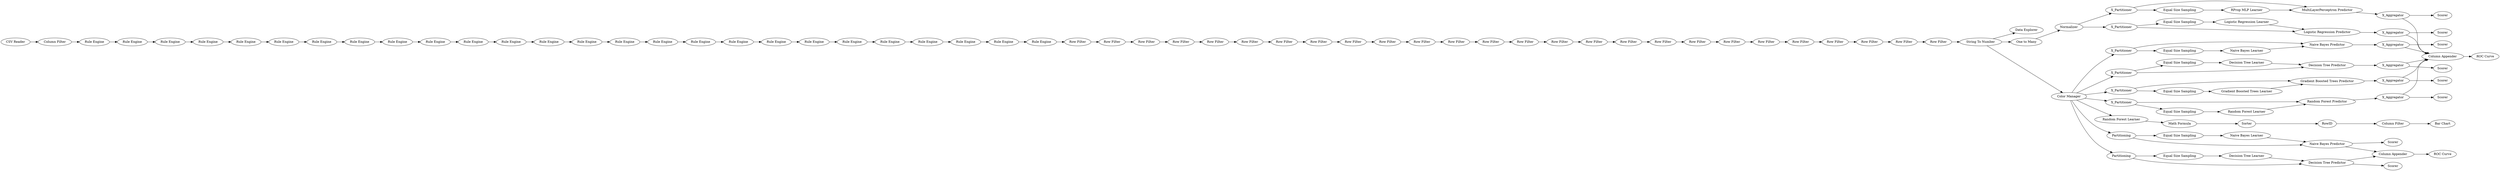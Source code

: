 digraph {
	"-8665525562931822100_44" [label="Rule Engine"]
	"4333310791055315120_100" [label="ROC Curve"]
	"3580190645524323910_82" [label="Decision Tree Predictor"]
	"-8665525562931822100_57" [label="Rule Engine"]
	"3330165309048847568_15" [label=RowID]
	"6842095748550205077_20" [label="Gradient Boosted Trees Learner"]
	"-6273014686983903142_133" [label="Equal Size Sampling"]
	"-1851609678538698813_84" [label=Partitioning]
	"298764009999311832_32" [label="MultiLayerPerceptron Predictor"]
	"3620595828016905677_41" [label="Row Filter"]
	"4129308324561084324_16" [label="Random Forest Learner"]
	"8601504963532938316_113" [label="Logistic Regression Learner"]
	"-8665525562931822100_45" [label="Rule Engine"]
	"-8665525562931822100_53" [label="Rule Engine"]
	"-6029574928509340696_81" [label="Decision Tree Learner"]
	"-6029574928509340696_82" [label="Decision Tree Predictor"]
	"6842095748550205077_21" [label="Gradient Boosted Trees Predictor"]
	"8601504963532938316_117" [label=X_Partitioner]
	"4129308324561084324_19" [label=X_Aggregator]
	"3620595828016905677_47" [label="Row Filter"]
	"3330165309048847568_14" [label="Column Filter"]
	"-8665525562931822100_58" [label="Rule Engine"]
	"4333310791055315120_55" [label="Data Explorer"]
	"6842095748550205077_127" [label=Scorer]
	"4129308324561084324_17" [label="Random Forest Predictor"]
	"8601504963532938316_112" [label=X_Aggregator]
	"3620595828016905677_49" [label="Row Filter"]
	"-8665525562931822100_37" [label="Rule Engine"]
	"3330165309048847568_10" [label="Math Formula"]
	"3330165309048847568_11" [label=Sorter]
	"4333310791055315120_27" [label="CSV Reader"]
	"3620595828016905677_52" [label="Row Filter"]
	"3620595828016905677_37" [label="Row Filter"]
	"4129308324561084324_18" [label=X_Partitioner]
	"8601504963532938316_115" [label=Scorer]
	"-6273014686983903142_88" [label="Naive Bayes Predictor"]
	"-8665525562931822100_36" [label="Rule Engine"]
	"-8665525562931822100_56" [label="Rule Engine"]
	"298764009999311832_28" [label=X_Aggregator]
	"3330165309048847568_6" [label="Random Forest Learner"]
	"-8665525562931822100_40" [label="Rule Engine"]
	"3620595828016905677_54" [label="Row Filter"]
	"3620595828016905677_36" [label="Row Filter"]
	"3620595828016905677_44" [label="Row Filter"]
	"-8665525562931822100_52" [label="Rule Engine"]
	"-6029574928509340696_83" [label=Scorer]
	"-8665525562931822100_55" [label="Rule Engine"]
	"-8665525562931822100_49" [label="Rule Engine"]
	"-6029574928509340696_133" [label=X_Aggregator]
	"8601504963532938316_116" [label="Equal Size Sampling"]
	"4333310791055315120_56" [label="String To Number"]
	"3580190645524323910_80" [label=Partitioning]
	"4333310791055315120_128" [label=Normalizer]
	"298764009999311832_25" [label=Scorer]
	"-8665525562931822100_34" [label="Rule Engine"]
	"3620595828016905677_42" [label="Row Filter"]
	"3620595828016905677_45" [label="Row Filter"]
	"4333310791055315120_23" [label="Color Manager"]
	"-8665525562931822100_31" [label="Rule Engine"]
	"3620595828016905677_50" [label="Row Filter"]
	"6842095748550205077_37" [label="Equal Size Sampling"]
	"-8665525562931822100_38" [label="Rule Engine"]
	"3620595828016905677_31" [label="Row Filter"]
	"-6029574928509340696_132" [label=X_Partitioner]
	"3620595828016905677_39" [label="Row Filter"]
	"3620595828016905677_46" [label="Row Filter"]
	"3620595828016905677_40" [label="Row Filter"]
	"-1851609678538698813_89" [label=Scorer]
	"-8665525562931822100_47" [label="Rule Engine"]
	"3580190645524323910_83" [label=Scorer]
	"3620595828016905677_30" [label="Row Filter"]
	"6842095748550205077_19" [label=X_Aggregator]
	"3620595828016905677_33" [label="Row Filter"]
	"6842095748550205077_18" [label=X_Partitioner]
	"4333310791055315120_102" [label="Column Appender"]
	"3620595828016905677_43" [label="Row Filter"]
	"3580190645524323910_81" [label="Decision Tree Learner"]
	"-1851609678538698813_87" [label="Naive Bayes Learner"]
	"3620595828016905677_48" [label="Row Filter"]
	"-8665525562931822100_59" [label="Rule Engine"]
	"-8665525562931822100_39" [label="Rule Engine"]
	"3620595828016905677_38" [label="Row Filter"]
	"-8665525562931822100_54" [label="Rule Engine"]
	"3620595828016905677_35" [label="Row Filter"]
	"3330165309048847568_12" [label="Bar Chart"]
	"-6273014686983903142_87" [label="Naive Bayes Learner"]
	"-8665525562931822100_48" [label="Rule Engine"]
	"298764009999311832_29" [label=X_Partitioner]
	"-6273014686983903142_134" [label=X_Partitioner]
	"-1851609678538698813_133" [label="Equal Size Sampling"]
	"4129308324561084324_37" [label="Equal Size Sampling"]
	"4333310791055315120_118" [label="One to Many"]
	"298764009999311832_26" [label="Equal Size Sampling"]
	"3620595828016905677_53" [label="Row Filter"]
	"3580190645524323910_131" [label="Equal Size Sampling"]
	"3620595828016905677_29" [label="Row Filter"]
	"4333310791055315120_13" [label="Column Filter"]
	"-8665525562931822100_28" [label="Rule Engine"]
	"298764009999311832_33" [label="RProp MLP Learner"]
	"4129308324561084324_126" [label=Scorer]
	"-8665525562931822100_50" [label="Rule Engine"]
	"-1851609678538698813_88" [label="Naive Bayes Predictor"]
	"-8665525562931822100_33" [label="Rule Engine"]
	"-6273014686983903142_89" [label=Scorer]
	"-8665525562931822100_46" [label="Rule Engine"]
	"4333310791055315120_93" [label="ROC Curve"]
	"3620595828016905677_51" [label="Row Filter"]
	"8601504963532938316_114" [label="Logistic Regression Predictor"]
	"-6029574928509340696_131" [label="Equal Size Sampling"]
	"4333310791055315120_94" [label="Column Appender"]
	"-8665525562931822100_32" [label="Rule Engine"]
	"-8665525562931822100_51" [label="Rule Engine"]
	"-6273014686983903142_135" [label=X_Aggregator]
	"3620595828016905677_34" [label="Row Filter"]
	"3620595828016905677_32" [label="Row Filter"]
	"298764009999311832_28" -> "4333310791055315120_102"
	"3620595828016905677_42" -> "3620595828016905677_44"
	"3620595828016905677_38" -> "3620595828016905677_37"
	"4333310791055315120_23" -> "3580190645524323910_80"
	"-8665525562931822100_59" -> "3620595828016905677_29"
	"3620595828016905677_32" -> "3620595828016905677_33"
	"4333310791055315120_56" -> "4333310791055315120_23"
	"3620595828016905677_45" -> "3620595828016905677_48"
	"4333310791055315120_56" -> "4333310791055315120_118"
	"-8665525562931822100_58" -> "-8665525562931822100_49"
	"3620595828016905677_54" -> "4333310791055315120_56"
	"-6029574928509340696_82" -> "-6029574928509340696_133"
	"4333310791055315120_23" -> "3330165309048847568_6"
	"3620595828016905677_43" -> "3620595828016905677_40"
	"4129308324561084324_18" -> "4129308324561084324_37"
	"-8665525562931822100_39" -> "-8665525562931822100_40"
	"3620595828016905677_40" -> "3620595828016905677_41"
	"3330165309048847568_11" -> "3330165309048847568_15"
	"-6029574928509340696_132" -> "-6029574928509340696_131"
	"-8665525562931822100_28" -> "-8665525562931822100_31"
	"-1851609678538698813_84" -> "-1851609678538698813_88"
	"4333310791055315120_13" -> "-8665525562931822100_28"
	"3620595828016905677_46" -> "3620595828016905677_45"
	"-8665525562931822100_34" -> "-8665525562931822100_36"
	"-8665525562931822100_40" -> "-8665525562931822100_44"
	"-8665525562931822100_36" -> "-8665525562931822100_37"
	"-8665525562931822100_45" -> "-8665525562931822100_46"
	"3330165309048847568_15" -> "3330165309048847568_14"
	"3620595828016905677_36" -> "3620595828016905677_39"
	"-1851609678538698813_88" -> "-1851609678538698813_89"
	"3620595828016905677_52" -> "3620595828016905677_53"
	"-8665525562931822100_48" -> "-8665525562931822100_52"
	"3620595828016905677_29" -> "3620595828016905677_30"
	"-8665525562931822100_31" -> "-8665525562931822100_32"
	"-8665525562931822100_53" -> "-8665525562931822100_55"
	"3620595828016905677_30" -> "3620595828016905677_31"
	"298764009999311832_32" -> "298764009999311832_28"
	"-8665525562931822100_46" -> "-8665525562931822100_47"
	"-6273014686983903142_88" -> "-6273014686983903142_135"
	"3620595828016905677_49" -> "3620595828016905677_51"
	"6842095748550205077_19" -> "4333310791055315120_102"
	"6842095748550205077_21" -> "6842095748550205077_19"
	"-8665525562931822100_37" -> "-8665525562931822100_38"
	"6842095748550205077_37" -> "6842095748550205077_20"
	"3620595828016905677_50" -> "3620595828016905677_52"
	"3620595828016905677_35" -> "3620595828016905677_38"
	"3620595828016905677_48" -> "3620595828016905677_50"
	"6842095748550205077_20" -> "6842095748550205077_21"
	"-8665525562931822100_52" -> "-8665525562931822100_54"
	"3620595828016905677_44" -> "3620595828016905677_47"
	"4129308324561084324_17" -> "4129308324561084324_19"
	"-6029574928509340696_133" -> "4333310791055315120_102"
	"8601504963532938316_117" -> "8601504963532938316_116"
	"-6273014686983903142_134" -> "-6273014686983903142_88"
	"8601504963532938316_112" -> "4333310791055315120_102"
	"3620595828016905677_53" -> "3620595828016905677_49"
	"4129308324561084324_18" -> "4129308324561084324_17"
	"4333310791055315120_128" -> "8601504963532938316_117"
	"-1851609678538698813_87" -> "-1851609678538698813_88"
	"3580190645524323910_131" -> "3580190645524323910_81"
	"3330165309048847568_14" -> "3330165309048847568_12"
	"-8665525562931822100_33" -> "-8665525562931822100_34"
	"8601504963532938316_116" -> "8601504963532938316_113"
	"3580190645524323910_82" -> "3580190645524323910_83"
	"-1851609678538698813_88" -> "4333310791055315120_94"
	"298764009999311832_28" -> "298764009999311832_25"
	"-8665525562931822100_32" -> "-8665525562931822100_33"
	"3580190645524323910_81" -> "3580190645524323910_82"
	"3620595828016905677_39" -> "3620595828016905677_43"
	"298764009999311832_33" -> "298764009999311832_32"
	"4333310791055315120_27" -> "4333310791055315120_13"
	"4129308324561084324_37" -> "4129308324561084324_16"
	"3620595828016905677_34" -> "3620595828016905677_35"
	"4333310791055315120_94" -> "4333310791055315120_93"
	"-6029574928509340696_81" -> "-6029574928509340696_82"
	"4333310791055315120_23" -> "-6273014686983903142_134"
	"-8665525562931822100_56" -> "-8665525562931822100_57"
	"6842095748550205077_18" -> "6842095748550205077_21"
	"-6273014686983903142_135" -> "-6273014686983903142_89"
	"3620595828016905677_33" -> "3620595828016905677_34"
	"3330165309048847568_6" -> "3330165309048847568_10"
	"-8665525562931822100_57" -> "-8665525562931822100_58"
	"3620595828016905677_31" -> "3620595828016905677_32"
	"4129308324561084324_19" -> "4333310791055315120_102"
	"4129308324561084324_16" -> "4129308324561084324_17"
	"4333310791055315120_23" -> "-6029574928509340696_132"
	"3620595828016905677_37" -> "3620595828016905677_36"
	"-8665525562931822100_49" -> "-8665525562931822100_50"
	"3330165309048847568_10" -> "3330165309048847568_11"
	"4333310791055315120_23" -> "-1851609678538698813_84"
	"-1851609678538698813_84" -> "-1851609678538698813_133"
	"-6273014686983903142_134" -> "-6273014686983903142_133"
	"-8665525562931822100_51" -> "-8665525562931822100_53"
	"4129308324561084324_19" -> "4129308324561084324_126"
	"4333310791055315120_56" -> "4333310791055315120_55"
	"-8665525562931822100_50" -> "-8665525562931822100_51"
	"8601504963532938316_112" -> "8601504963532938316_115"
	"8601504963532938316_114" -> "8601504963532938316_112"
	"3580190645524323910_80" -> "3580190645524323910_82"
	"3620595828016905677_41" -> "3620595828016905677_42"
	"6842095748550205077_18" -> "6842095748550205077_37"
	"8601504963532938316_117" -> "8601504963532938316_114"
	"-6273014686983903142_133" -> "-6273014686983903142_87"
	"-8665525562931822100_47" -> "-8665525562931822100_48"
	"-6029574928509340696_133" -> "-6029574928509340696_83"
	"4333310791055315120_23" -> "4129308324561084324_18"
	"3580190645524323910_80" -> "3580190645524323910_131"
	"3620595828016905677_51" -> "3620595828016905677_54"
	"3580190645524323910_82" -> "4333310791055315120_94"
	"4333310791055315120_118" -> "4333310791055315120_128"
	"-6029574928509340696_131" -> "-6029574928509340696_81"
	"4333310791055315120_23" -> "6842095748550205077_18"
	"4333310791055315120_128" -> "298764009999311832_29"
	"-6273014686983903142_135" -> "4333310791055315120_102"
	"6842095748550205077_19" -> "6842095748550205077_127"
	"-8665525562931822100_55" -> "-8665525562931822100_59"
	"4333310791055315120_102" -> "4333310791055315120_100"
	"8601504963532938316_113" -> "8601504963532938316_114"
	"-6029574928509340696_132" -> "-6029574928509340696_82"
	"298764009999311832_29" -> "298764009999311832_26"
	"298764009999311832_26" -> "298764009999311832_33"
	"298764009999311832_29" -> "298764009999311832_32"
	"-8665525562931822100_38" -> "-8665525562931822100_39"
	"-8665525562931822100_44" -> "-8665525562931822100_45"
	"-8665525562931822100_54" -> "-8665525562931822100_56"
	"-6273014686983903142_87" -> "-6273014686983903142_88"
	"-1851609678538698813_133" -> "-1851609678538698813_87"
	"3620595828016905677_47" -> "3620595828016905677_46"
	rankdir=LR
}

